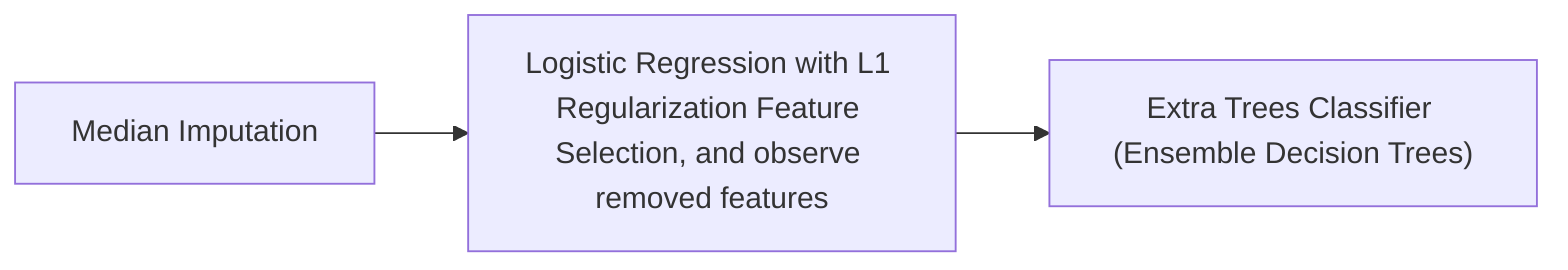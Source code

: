 graph LR
    A[Median Imputation]
    B[Logistic Regression with L1 Regularization Feature Selection, and observe removed features]
    C["Extra Trees Classifier (Ensemble Decision Trees)"]

    A --> B
    B --> C